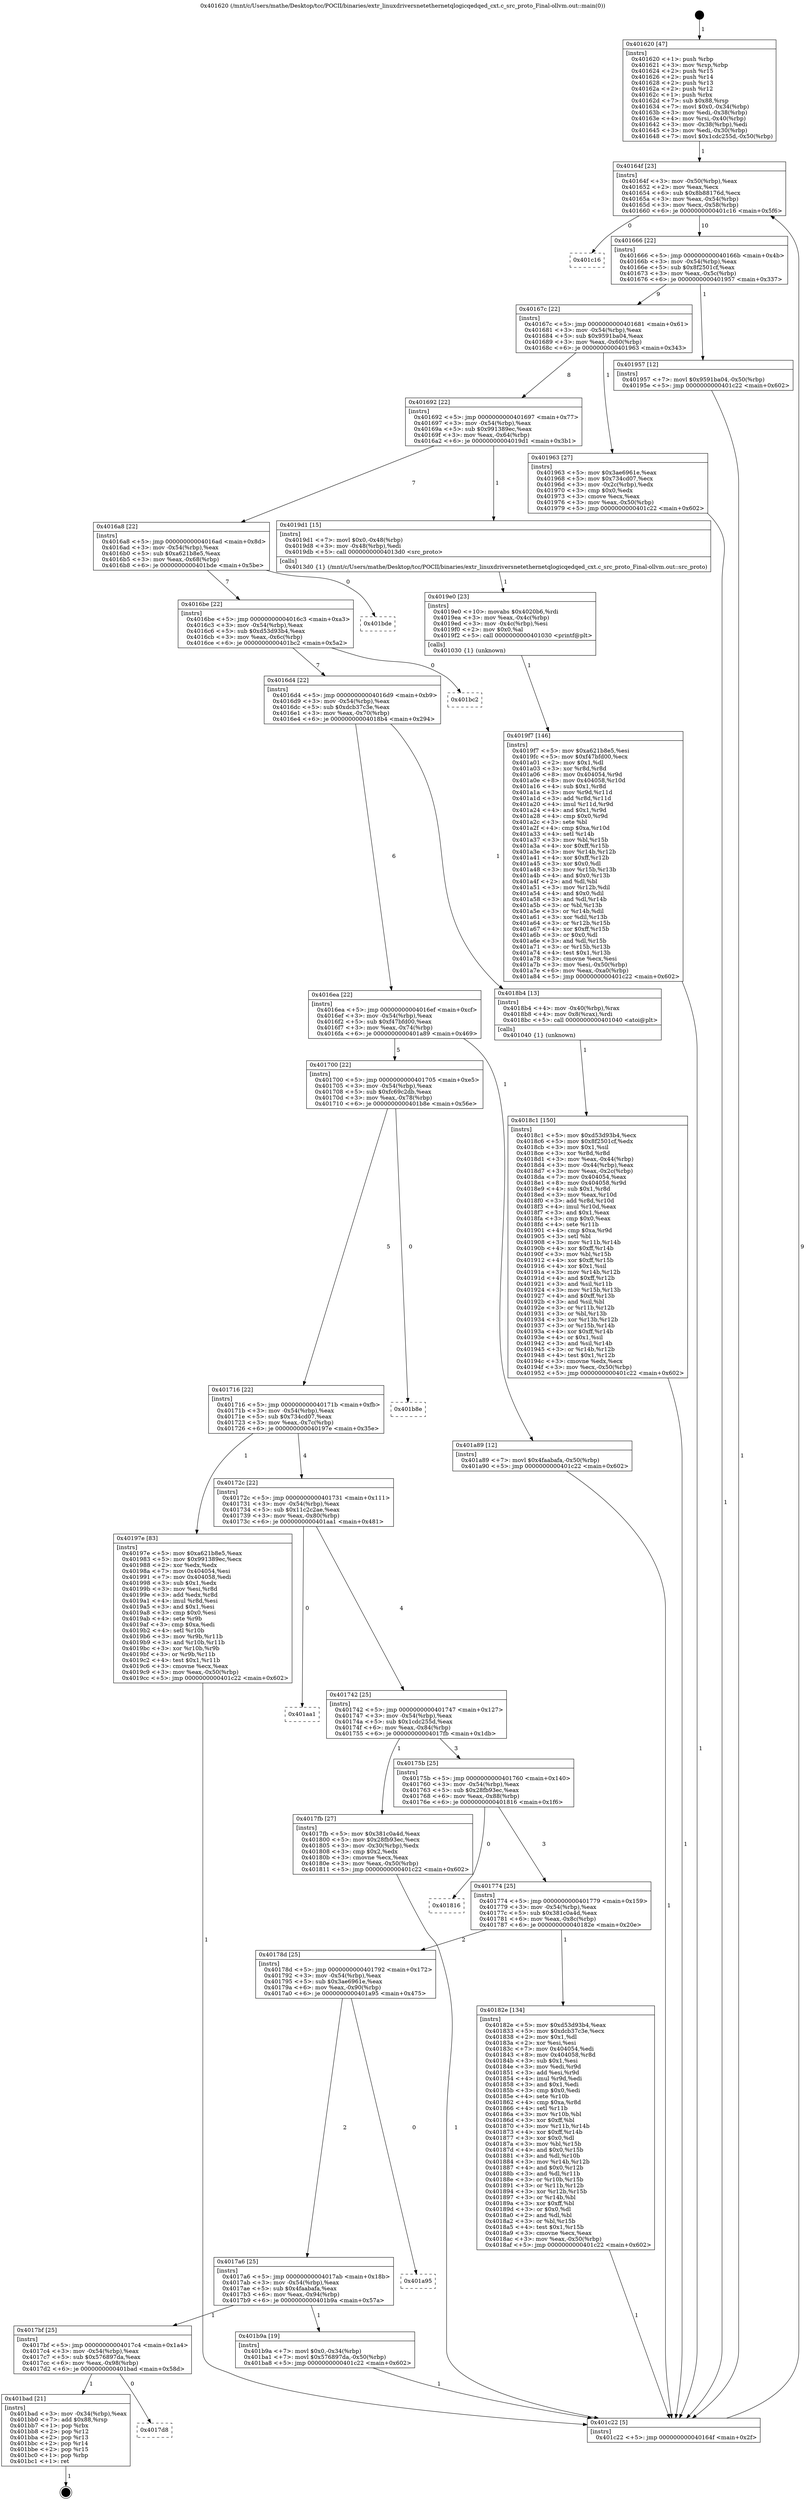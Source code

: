 digraph "0x401620" {
  label = "0x401620 (/mnt/c/Users/mathe/Desktop/tcc/POCII/binaries/extr_linuxdriversnetethernetqlogicqedqed_cxt.c_src_proto_Final-ollvm.out::main(0))"
  labelloc = "t"
  node[shape=record]

  Entry [label="",width=0.3,height=0.3,shape=circle,fillcolor=black,style=filled]
  "0x40164f" [label="{
     0x40164f [23]\l
     | [instrs]\l
     &nbsp;&nbsp;0x40164f \<+3\>: mov -0x50(%rbp),%eax\l
     &nbsp;&nbsp;0x401652 \<+2\>: mov %eax,%ecx\l
     &nbsp;&nbsp;0x401654 \<+6\>: sub $0x8b88176d,%ecx\l
     &nbsp;&nbsp;0x40165a \<+3\>: mov %eax,-0x54(%rbp)\l
     &nbsp;&nbsp;0x40165d \<+3\>: mov %ecx,-0x58(%rbp)\l
     &nbsp;&nbsp;0x401660 \<+6\>: je 0000000000401c16 \<main+0x5f6\>\l
  }"]
  "0x401c16" [label="{
     0x401c16\l
  }", style=dashed]
  "0x401666" [label="{
     0x401666 [22]\l
     | [instrs]\l
     &nbsp;&nbsp;0x401666 \<+5\>: jmp 000000000040166b \<main+0x4b\>\l
     &nbsp;&nbsp;0x40166b \<+3\>: mov -0x54(%rbp),%eax\l
     &nbsp;&nbsp;0x40166e \<+5\>: sub $0x8f2501cf,%eax\l
     &nbsp;&nbsp;0x401673 \<+3\>: mov %eax,-0x5c(%rbp)\l
     &nbsp;&nbsp;0x401676 \<+6\>: je 0000000000401957 \<main+0x337\>\l
  }"]
  Exit [label="",width=0.3,height=0.3,shape=circle,fillcolor=black,style=filled,peripheries=2]
  "0x401957" [label="{
     0x401957 [12]\l
     | [instrs]\l
     &nbsp;&nbsp;0x401957 \<+7\>: movl $0x9591ba04,-0x50(%rbp)\l
     &nbsp;&nbsp;0x40195e \<+5\>: jmp 0000000000401c22 \<main+0x602\>\l
  }"]
  "0x40167c" [label="{
     0x40167c [22]\l
     | [instrs]\l
     &nbsp;&nbsp;0x40167c \<+5\>: jmp 0000000000401681 \<main+0x61\>\l
     &nbsp;&nbsp;0x401681 \<+3\>: mov -0x54(%rbp),%eax\l
     &nbsp;&nbsp;0x401684 \<+5\>: sub $0x9591ba04,%eax\l
     &nbsp;&nbsp;0x401689 \<+3\>: mov %eax,-0x60(%rbp)\l
     &nbsp;&nbsp;0x40168c \<+6\>: je 0000000000401963 \<main+0x343\>\l
  }"]
  "0x4017d8" [label="{
     0x4017d8\l
  }", style=dashed]
  "0x401963" [label="{
     0x401963 [27]\l
     | [instrs]\l
     &nbsp;&nbsp;0x401963 \<+5\>: mov $0x3ae6961e,%eax\l
     &nbsp;&nbsp;0x401968 \<+5\>: mov $0x734cd07,%ecx\l
     &nbsp;&nbsp;0x40196d \<+3\>: mov -0x2c(%rbp),%edx\l
     &nbsp;&nbsp;0x401970 \<+3\>: cmp $0x0,%edx\l
     &nbsp;&nbsp;0x401973 \<+3\>: cmove %ecx,%eax\l
     &nbsp;&nbsp;0x401976 \<+3\>: mov %eax,-0x50(%rbp)\l
     &nbsp;&nbsp;0x401979 \<+5\>: jmp 0000000000401c22 \<main+0x602\>\l
  }"]
  "0x401692" [label="{
     0x401692 [22]\l
     | [instrs]\l
     &nbsp;&nbsp;0x401692 \<+5\>: jmp 0000000000401697 \<main+0x77\>\l
     &nbsp;&nbsp;0x401697 \<+3\>: mov -0x54(%rbp),%eax\l
     &nbsp;&nbsp;0x40169a \<+5\>: sub $0x991389ec,%eax\l
     &nbsp;&nbsp;0x40169f \<+3\>: mov %eax,-0x64(%rbp)\l
     &nbsp;&nbsp;0x4016a2 \<+6\>: je 00000000004019d1 \<main+0x3b1\>\l
  }"]
  "0x401bad" [label="{
     0x401bad [21]\l
     | [instrs]\l
     &nbsp;&nbsp;0x401bad \<+3\>: mov -0x34(%rbp),%eax\l
     &nbsp;&nbsp;0x401bb0 \<+7\>: add $0x88,%rsp\l
     &nbsp;&nbsp;0x401bb7 \<+1\>: pop %rbx\l
     &nbsp;&nbsp;0x401bb8 \<+2\>: pop %r12\l
     &nbsp;&nbsp;0x401bba \<+2\>: pop %r13\l
     &nbsp;&nbsp;0x401bbc \<+2\>: pop %r14\l
     &nbsp;&nbsp;0x401bbe \<+2\>: pop %r15\l
     &nbsp;&nbsp;0x401bc0 \<+1\>: pop %rbp\l
     &nbsp;&nbsp;0x401bc1 \<+1\>: ret\l
  }"]
  "0x4019d1" [label="{
     0x4019d1 [15]\l
     | [instrs]\l
     &nbsp;&nbsp;0x4019d1 \<+7\>: movl $0x0,-0x48(%rbp)\l
     &nbsp;&nbsp;0x4019d8 \<+3\>: mov -0x48(%rbp),%edi\l
     &nbsp;&nbsp;0x4019db \<+5\>: call 00000000004013d0 \<src_proto\>\l
     | [calls]\l
     &nbsp;&nbsp;0x4013d0 \{1\} (/mnt/c/Users/mathe/Desktop/tcc/POCII/binaries/extr_linuxdriversnetethernetqlogicqedqed_cxt.c_src_proto_Final-ollvm.out::src_proto)\l
  }"]
  "0x4016a8" [label="{
     0x4016a8 [22]\l
     | [instrs]\l
     &nbsp;&nbsp;0x4016a8 \<+5\>: jmp 00000000004016ad \<main+0x8d\>\l
     &nbsp;&nbsp;0x4016ad \<+3\>: mov -0x54(%rbp),%eax\l
     &nbsp;&nbsp;0x4016b0 \<+5\>: sub $0xa621b8e5,%eax\l
     &nbsp;&nbsp;0x4016b5 \<+3\>: mov %eax,-0x68(%rbp)\l
     &nbsp;&nbsp;0x4016b8 \<+6\>: je 0000000000401bde \<main+0x5be\>\l
  }"]
  "0x4017bf" [label="{
     0x4017bf [25]\l
     | [instrs]\l
     &nbsp;&nbsp;0x4017bf \<+5\>: jmp 00000000004017c4 \<main+0x1a4\>\l
     &nbsp;&nbsp;0x4017c4 \<+3\>: mov -0x54(%rbp),%eax\l
     &nbsp;&nbsp;0x4017c7 \<+5\>: sub $0x576897da,%eax\l
     &nbsp;&nbsp;0x4017cc \<+6\>: mov %eax,-0x98(%rbp)\l
     &nbsp;&nbsp;0x4017d2 \<+6\>: je 0000000000401bad \<main+0x58d\>\l
  }"]
  "0x401bde" [label="{
     0x401bde\l
  }", style=dashed]
  "0x4016be" [label="{
     0x4016be [22]\l
     | [instrs]\l
     &nbsp;&nbsp;0x4016be \<+5\>: jmp 00000000004016c3 \<main+0xa3\>\l
     &nbsp;&nbsp;0x4016c3 \<+3\>: mov -0x54(%rbp),%eax\l
     &nbsp;&nbsp;0x4016c6 \<+5\>: sub $0xd53d93b4,%eax\l
     &nbsp;&nbsp;0x4016cb \<+3\>: mov %eax,-0x6c(%rbp)\l
     &nbsp;&nbsp;0x4016ce \<+6\>: je 0000000000401bc2 \<main+0x5a2\>\l
  }"]
  "0x401b9a" [label="{
     0x401b9a [19]\l
     | [instrs]\l
     &nbsp;&nbsp;0x401b9a \<+7\>: movl $0x0,-0x34(%rbp)\l
     &nbsp;&nbsp;0x401ba1 \<+7\>: movl $0x576897da,-0x50(%rbp)\l
     &nbsp;&nbsp;0x401ba8 \<+5\>: jmp 0000000000401c22 \<main+0x602\>\l
  }"]
  "0x401bc2" [label="{
     0x401bc2\l
  }", style=dashed]
  "0x4016d4" [label="{
     0x4016d4 [22]\l
     | [instrs]\l
     &nbsp;&nbsp;0x4016d4 \<+5\>: jmp 00000000004016d9 \<main+0xb9\>\l
     &nbsp;&nbsp;0x4016d9 \<+3\>: mov -0x54(%rbp),%eax\l
     &nbsp;&nbsp;0x4016dc \<+5\>: sub $0xdcb37c3e,%eax\l
     &nbsp;&nbsp;0x4016e1 \<+3\>: mov %eax,-0x70(%rbp)\l
     &nbsp;&nbsp;0x4016e4 \<+6\>: je 00000000004018b4 \<main+0x294\>\l
  }"]
  "0x4017a6" [label="{
     0x4017a6 [25]\l
     | [instrs]\l
     &nbsp;&nbsp;0x4017a6 \<+5\>: jmp 00000000004017ab \<main+0x18b\>\l
     &nbsp;&nbsp;0x4017ab \<+3\>: mov -0x54(%rbp),%eax\l
     &nbsp;&nbsp;0x4017ae \<+5\>: sub $0x4faabafa,%eax\l
     &nbsp;&nbsp;0x4017b3 \<+6\>: mov %eax,-0x94(%rbp)\l
     &nbsp;&nbsp;0x4017b9 \<+6\>: je 0000000000401b9a \<main+0x57a\>\l
  }"]
  "0x4018b4" [label="{
     0x4018b4 [13]\l
     | [instrs]\l
     &nbsp;&nbsp;0x4018b4 \<+4\>: mov -0x40(%rbp),%rax\l
     &nbsp;&nbsp;0x4018b8 \<+4\>: mov 0x8(%rax),%rdi\l
     &nbsp;&nbsp;0x4018bc \<+5\>: call 0000000000401040 \<atoi@plt\>\l
     | [calls]\l
     &nbsp;&nbsp;0x401040 \{1\} (unknown)\l
  }"]
  "0x4016ea" [label="{
     0x4016ea [22]\l
     | [instrs]\l
     &nbsp;&nbsp;0x4016ea \<+5\>: jmp 00000000004016ef \<main+0xcf\>\l
     &nbsp;&nbsp;0x4016ef \<+3\>: mov -0x54(%rbp),%eax\l
     &nbsp;&nbsp;0x4016f2 \<+5\>: sub $0xf47bfd00,%eax\l
     &nbsp;&nbsp;0x4016f7 \<+3\>: mov %eax,-0x74(%rbp)\l
     &nbsp;&nbsp;0x4016fa \<+6\>: je 0000000000401a89 \<main+0x469\>\l
  }"]
  "0x401a95" [label="{
     0x401a95\l
  }", style=dashed]
  "0x401a89" [label="{
     0x401a89 [12]\l
     | [instrs]\l
     &nbsp;&nbsp;0x401a89 \<+7\>: movl $0x4faabafa,-0x50(%rbp)\l
     &nbsp;&nbsp;0x401a90 \<+5\>: jmp 0000000000401c22 \<main+0x602\>\l
  }"]
  "0x401700" [label="{
     0x401700 [22]\l
     | [instrs]\l
     &nbsp;&nbsp;0x401700 \<+5\>: jmp 0000000000401705 \<main+0xe5\>\l
     &nbsp;&nbsp;0x401705 \<+3\>: mov -0x54(%rbp),%eax\l
     &nbsp;&nbsp;0x401708 \<+5\>: sub $0xfc69c2db,%eax\l
     &nbsp;&nbsp;0x40170d \<+3\>: mov %eax,-0x78(%rbp)\l
     &nbsp;&nbsp;0x401710 \<+6\>: je 0000000000401b8e \<main+0x56e\>\l
  }"]
  "0x4019f7" [label="{
     0x4019f7 [146]\l
     | [instrs]\l
     &nbsp;&nbsp;0x4019f7 \<+5\>: mov $0xa621b8e5,%esi\l
     &nbsp;&nbsp;0x4019fc \<+5\>: mov $0xf47bfd00,%ecx\l
     &nbsp;&nbsp;0x401a01 \<+2\>: mov $0x1,%dl\l
     &nbsp;&nbsp;0x401a03 \<+3\>: xor %r8d,%r8d\l
     &nbsp;&nbsp;0x401a06 \<+8\>: mov 0x404054,%r9d\l
     &nbsp;&nbsp;0x401a0e \<+8\>: mov 0x404058,%r10d\l
     &nbsp;&nbsp;0x401a16 \<+4\>: sub $0x1,%r8d\l
     &nbsp;&nbsp;0x401a1a \<+3\>: mov %r9d,%r11d\l
     &nbsp;&nbsp;0x401a1d \<+3\>: add %r8d,%r11d\l
     &nbsp;&nbsp;0x401a20 \<+4\>: imul %r11d,%r9d\l
     &nbsp;&nbsp;0x401a24 \<+4\>: and $0x1,%r9d\l
     &nbsp;&nbsp;0x401a28 \<+4\>: cmp $0x0,%r9d\l
     &nbsp;&nbsp;0x401a2c \<+3\>: sete %bl\l
     &nbsp;&nbsp;0x401a2f \<+4\>: cmp $0xa,%r10d\l
     &nbsp;&nbsp;0x401a33 \<+4\>: setl %r14b\l
     &nbsp;&nbsp;0x401a37 \<+3\>: mov %bl,%r15b\l
     &nbsp;&nbsp;0x401a3a \<+4\>: xor $0xff,%r15b\l
     &nbsp;&nbsp;0x401a3e \<+3\>: mov %r14b,%r12b\l
     &nbsp;&nbsp;0x401a41 \<+4\>: xor $0xff,%r12b\l
     &nbsp;&nbsp;0x401a45 \<+3\>: xor $0x0,%dl\l
     &nbsp;&nbsp;0x401a48 \<+3\>: mov %r15b,%r13b\l
     &nbsp;&nbsp;0x401a4b \<+4\>: and $0x0,%r13b\l
     &nbsp;&nbsp;0x401a4f \<+2\>: and %dl,%bl\l
     &nbsp;&nbsp;0x401a51 \<+3\>: mov %r12b,%dil\l
     &nbsp;&nbsp;0x401a54 \<+4\>: and $0x0,%dil\l
     &nbsp;&nbsp;0x401a58 \<+3\>: and %dl,%r14b\l
     &nbsp;&nbsp;0x401a5b \<+3\>: or %bl,%r13b\l
     &nbsp;&nbsp;0x401a5e \<+3\>: or %r14b,%dil\l
     &nbsp;&nbsp;0x401a61 \<+3\>: xor %dil,%r13b\l
     &nbsp;&nbsp;0x401a64 \<+3\>: or %r12b,%r15b\l
     &nbsp;&nbsp;0x401a67 \<+4\>: xor $0xff,%r15b\l
     &nbsp;&nbsp;0x401a6b \<+3\>: or $0x0,%dl\l
     &nbsp;&nbsp;0x401a6e \<+3\>: and %dl,%r15b\l
     &nbsp;&nbsp;0x401a71 \<+3\>: or %r15b,%r13b\l
     &nbsp;&nbsp;0x401a74 \<+4\>: test $0x1,%r13b\l
     &nbsp;&nbsp;0x401a78 \<+3\>: cmovne %ecx,%esi\l
     &nbsp;&nbsp;0x401a7b \<+3\>: mov %esi,-0x50(%rbp)\l
     &nbsp;&nbsp;0x401a7e \<+6\>: mov %eax,-0xa0(%rbp)\l
     &nbsp;&nbsp;0x401a84 \<+5\>: jmp 0000000000401c22 \<main+0x602\>\l
  }"]
  "0x401b8e" [label="{
     0x401b8e\l
  }", style=dashed]
  "0x401716" [label="{
     0x401716 [22]\l
     | [instrs]\l
     &nbsp;&nbsp;0x401716 \<+5\>: jmp 000000000040171b \<main+0xfb\>\l
     &nbsp;&nbsp;0x40171b \<+3\>: mov -0x54(%rbp),%eax\l
     &nbsp;&nbsp;0x40171e \<+5\>: sub $0x734cd07,%eax\l
     &nbsp;&nbsp;0x401723 \<+3\>: mov %eax,-0x7c(%rbp)\l
     &nbsp;&nbsp;0x401726 \<+6\>: je 000000000040197e \<main+0x35e\>\l
  }"]
  "0x4019e0" [label="{
     0x4019e0 [23]\l
     | [instrs]\l
     &nbsp;&nbsp;0x4019e0 \<+10\>: movabs $0x4020b6,%rdi\l
     &nbsp;&nbsp;0x4019ea \<+3\>: mov %eax,-0x4c(%rbp)\l
     &nbsp;&nbsp;0x4019ed \<+3\>: mov -0x4c(%rbp),%esi\l
     &nbsp;&nbsp;0x4019f0 \<+2\>: mov $0x0,%al\l
     &nbsp;&nbsp;0x4019f2 \<+5\>: call 0000000000401030 \<printf@plt\>\l
     | [calls]\l
     &nbsp;&nbsp;0x401030 \{1\} (unknown)\l
  }"]
  "0x40197e" [label="{
     0x40197e [83]\l
     | [instrs]\l
     &nbsp;&nbsp;0x40197e \<+5\>: mov $0xa621b8e5,%eax\l
     &nbsp;&nbsp;0x401983 \<+5\>: mov $0x991389ec,%ecx\l
     &nbsp;&nbsp;0x401988 \<+2\>: xor %edx,%edx\l
     &nbsp;&nbsp;0x40198a \<+7\>: mov 0x404054,%esi\l
     &nbsp;&nbsp;0x401991 \<+7\>: mov 0x404058,%edi\l
     &nbsp;&nbsp;0x401998 \<+3\>: sub $0x1,%edx\l
     &nbsp;&nbsp;0x40199b \<+3\>: mov %esi,%r8d\l
     &nbsp;&nbsp;0x40199e \<+3\>: add %edx,%r8d\l
     &nbsp;&nbsp;0x4019a1 \<+4\>: imul %r8d,%esi\l
     &nbsp;&nbsp;0x4019a5 \<+3\>: and $0x1,%esi\l
     &nbsp;&nbsp;0x4019a8 \<+3\>: cmp $0x0,%esi\l
     &nbsp;&nbsp;0x4019ab \<+4\>: sete %r9b\l
     &nbsp;&nbsp;0x4019af \<+3\>: cmp $0xa,%edi\l
     &nbsp;&nbsp;0x4019b2 \<+4\>: setl %r10b\l
     &nbsp;&nbsp;0x4019b6 \<+3\>: mov %r9b,%r11b\l
     &nbsp;&nbsp;0x4019b9 \<+3\>: and %r10b,%r11b\l
     &nbsp;&nbsp;0x4019bc \<+3\>: xor %r10b,%r9b\l
     &nbsp;&nbsp;0x4019bf \<+3\>: or %r9b,%r11b\l
     &nbsp;&nbsp;0x4019c2 \<+4\>: test $0x1,%r11b\l
     &nbsp;&nbsp;0x4019c6 \<+3\>: cmovne %ecx,%eax\l
     &nbsp;&nbsp;0x4019c9 \<+3\>: mov %eax,-0x50(%rbp)\l
     &nbsp;&nbsp;0x4019cc \<+5\>: jmp 0000000000401c22 \<main+0x602\>\l
  }"]
  "0x40172c" [label="{
     0x40172c [22]\l
     | [instrs]\l
     &nbsp;&nbsp;0x40172c \<+5\>: jmp 0000000000401731 \<main+0x111\>\l
     &nbsp;&nbsp;0x401731 \<+3\>: mov -0x54(%rbp),%eax\l
     &nbsp;&nbsp;0x401734 \<+5\>: sub $0x11c2c2ae,%eax\l
     &nbsp;&nbsp;0x401739 \<+3\>: mov %eax,-0x80(%rbp)\l
     &nbsp;&nbsp;0x40173c \<+6\>: je 0000000000401aa1 \<main+0x481\>\l
  }"]
  "0x4018c1" [label="{
     0x4018c1 [150]\l
     | [instrs]\l
     &nbsp;&nbsp;0x4018c1 \<+5\>: mov $0xd53d93b4,%ecx\l
     &nbsp;&nbsp;0x4018c6 \<+5\>: mov $0x8f2501cf,%edx\l
     &nbsp;&nbsp;0x4018cb \<+3\>: mov $0x1,%sil\l
     &nbsp;&nbsp;0x4018ce \<+3\>: xor %r8d,%r8d\l
     &nbsp;&nbsp;0x4018d1 \<+3\>: mov %eax,-0x44(%rbp)\l
     &nbsp;&nbsp;0x4018d4 \<+3\>: mov -0x44(%rbp),%eax\l
     &nbsp;&nbsp;0x4018d7 \<+3\>: mov %eax,-0x2c(%rbp)\l
     &nbsp;&nbsp;0x4018da \<+7\>: mov 0x404054,%eax\l
     &nbsp;&nbsp;0x4018e1 \<+8\>: mov 0x404058,%r9d\l
     &nbsp;&nbsp;0x4018e9 \<+4\>: sub $0x1,%r8d\l
     &nbsp;&nbsp;0x4018ed \<+3\>: mov %eax,%r10d\l
     &nbsp;&nbsp;0x4018f0 \<+3\>: add %r8d,%r10d\l
     &nbsp;&nbsp;0x4018f3 \<+4\>: imul %r10d,%eax\l
     &nbsp;&nbsp;0x4018f7 \<+3\>: and $0x1,%eax\l
     &nbsp;&nbsp;0x4018fa \<+3\>: cmp $0x0,%eax\l
     &nbsp;&nbsp;0x4018fd \<+4\>: sete %r11b\l
     &nbsp;&nbsp;0x401901 \<+4\>: cmp $0xa,%r9d\l
     &nbsp;&nbsp;0x401905 \<+3\>: setl %bl\l
     &nbsp;&nbsp;0x401908 \<+3\>: mov %r11b,%r14b\l
     &nbsp;&nbsp;0x40190b \<+4\>: xor $0xff,%r14b\l
     &nbsp;&nbsp;0x40190f \<+3\>: mov %bl,%r15b\l
     &nbsp;&nbsp;0x401912 \<+4\>: xor $0xff,%r15b\l
     &nbsp;&nbsp;0x401916 \<+4\>: xor $0x1,%sil\l
     &nbsp;&nbsp;0x40191a \<+3\>: mov %r14b,%r12b\l
     &nbsp;&nbsp;0x40191d \<+4\>: and $0xff,%r12b\l
     &nbsp;&nbsp;0x401921 \<+3\>: and %sil,%r11b\l
     &nbsp;&nbsp;0x401924 \<+3\>: mov %r15b,%r13b\l
     &nbsp;&nbsp;0x401927 \<+4\>: and $0xff,%r13b\l
     &nbsp;&nbsp;0x40192b \<+3\>: and %sil,%bl\l
     &nbsp;&nbsp;0x40192e \<+3\>: or %r11b,%r12b\l
     &nbsp;&nbsp;0x401931 \<+3\>: or %bl,%r13b\l
     &nbsp;&nbsp;0x401934 \<+3\>: xor %r13b,%r12b\l
     &nbsp;&nbsp;0x401937 \<+3\>: or %r15b,%r14b\l
     &nbsp;&nbsp;0x40193a \<+4\>: xor $0xff,%r14b\l
     &nbsp;&nbsp;0x40193e \<+4\>: or $0x1,%sil\l
     &nbsp;&nbsp;0x401942 \<+3\>: and %sil,%r14b\l
     &nbsp;&nbsp;0x401945 \<+3\>: or %r14b,%r12b\l
     &nbsp;&nbsp;0x401948 \<+4\>: test $0x1,%r12b\l
     &nbsp;&nbsp;0x40194c \<+3\>: cmovne %edx,%ecx\l
     &nbsp;&nbsp;0x40194f \<+3\>: mov %ecx,-0x50(%rbp)\l
     &nbsp;&nbsp;0x401952 \<+5\>: jmp 0000000000401c22 \<main+0x602\>\l
  }"]
  "0x401aa1" [label="{
     0x401aa1\l
  }", style=dashed]
  "0x401742" [label="{
     0x401742 [25]\l
     | [instrs]\l
     &nbsp;&nbsp;0x401742 \<+5\>: jmp 0000000000401747 \<main+0x127\>\l
     &nbsp;&nbsp;0x401747 \<+3\>: mov -0x54(%rbp),%eax\l
     &nbsp;&nbsp;0x40174a \<+5\>: sub $0x1cdc255d,%eax\l
     &nbsp;&nbsp;0x40174f \<+6\>: mov %eax,-0x84(%rbp)\l
     &nbsp;&nbsp;0x401755 \<+6\>: je 00000000004017fb \<main+0x1db\>\l
  }"]
  "0x40178d" [label="{
     0x40178d [25]\l
     | [instrs]\l
     &nbsp;&nbsp;0x40178d \<+5\>: jmp 0000000000401792 \<main+0x172\>\l
     &nbsp;&nbsp;0x401792 \<+3\>: mov -0x54(%rbp),%eax\l
     &nbsp;&nbsp;0x401795 \<+5\>: sub $0x3ae6961e,%eax\l
     &nbsp;&nbsp;0x40179a \<+6\>: mov %eax,-0x90(%rbp)\l
     &nbsp;&nbsp;0x4017a0 \<+6\>: je 0000000000401a95 \<main+0x475\>\l
  }"]
  "0x4017fb" [label="{
     0x4017fb [27]\l
     | [instrs]\l
     &nbsp;&nbsp;0x4017fb \<+5\>: mov $0x381c0a4d,%eax\l
     &nbsp;&nbsp;0x401800 \<+5\>: mov $0x28fb93ec,%ecx\l
     &nbsp;&nbsp;0x401805 \<+3\>: mov -0x30(%rbp),%edx\l
     &nbsp;&nbsp;0x401808 \<+3\>: cmp $0x2,%edx\l
     &nbsp;&nbsp;0x40180b \<+3\>: cmovne %ecx,%eax\l
     &nbsp;&nbsp;0x40180e \<+3\>: mov %eax,-0x50(%rbp)\l
     &nbsp;&nbsp;0x401811 \<+5\>: jmp 0000000000401c22 \<main+0x602\>\l
  }"]
  "0x40175b" [label="{
     0x40175b [25]\l
     | [instrs]\l
     &nbsp;&nbsp;0x40175b \<+5\>: jmp 0000000000401760 \<main+0x140\>\l
     &nbsp;&nbsp;0x401760 \<+3\>: mov -0x54(%rbp),%eax\l
     &nbsp;&nbsp;0x401763 \<+5\>: sub $0x28fb93ec,%eax\l
     &nbsp;&nbsp;0x401768 \<+6\>: mov %eax,-0x88(%rbp)\l
     &nbsp;&nbsp;0x40176e \<+6\>: je 0000000000401816 \<main+0x1f6\>\l
  }"]
  "0x401c22" [label="{
     0x401c22 [5]\l
     | [instrs]\l
     &nbsp;&nbsp;0x401c22 \<+5\>: jmp 000000000040164f \<main+0x2f\>\l
  }"]
  "0x401620" [label="{
     0x401620 [47]\l
     | [instrs]\l
     &nbsp;&nbsp;0x401620 \<+1\>: push %rbp\l
     &nbsp;&nbsp;0x401621 \<+3\>: mov %rsp,%rbp\l
     &nbsp;&nbsp;0x401624 \<+2\>: push %r15\l
     &nbsp;&nbsp;0x401626 \<+2\>: push %r14\l
     &nbsp;&nbsp;0x401628 \<+2\>: push %r13\l
     &nbsp;&nbsp;0x40162a \<+2\>: push %r12\l
     &nbsp;&nbsp;0x40162c \<+1\>: push %rbx\l
     &nbsp;&nbsp;0x40162d \<+7\>: sub $0x88,%rsp\l
     &nbsp;&nbsp;0x401634 \<+7\>: movl $0x0,-0x34(%rbp)\l
     &nbsp;&nbsp;0x40163b \<+3\>: mov %edi,-0x38(%rbp)\l
     &nbsp;&nbsp;0x40163e \<+4\>: mov %rsi,-0x40(%rbp)\l
     &nbsp;&nbsp;0x401642 \<+3\>: mov -0x38(%rbp),%edi\l
     &nbsp;&nbsp;0x401645 \<+3\>: mov %edi,-0x30(%rbp)\l
     &nbsp;&nbsp;0x401648 \<+7\>: movl $0x1cdc255d,-0x50(%rbp)\l
  }"]
  "0x40182e" [label="{
     0x40182e [134]\l
     | [instrs]\l
     &nbsp;&nbsp;0x40182e \<+5\>: mov $0xd53d93b4,%eax\l
     &nbsp;&nbsp;0x401833 \<+5\>: mov $0xdcb37c3e,%ecx\l
     &nbsp;&nbsp;0x401838 \<+2\>: mov $0x1,%dl\l
     &nbsp;&nbsp;0x40183a \<+2\>: xor %esi,%esi\l
     &nbsp;&nbsp;0x40183c \<+7\>: mov 0x404054,%edi\l
     &nbsp;&nbsp;0x401843 \<+8\>: mov 0x404058,%r8d\l
     &nbsp;&nbsp;0x40184b \<+3\>: sub $0x1,%esi\l
     &nbsp;&nbsp;0x40184e \<+3\>: mov %edi,%r9d\l
     &nbsp;&nbsp;0x401851 \<+3\>: add %esi,%r9d\l
     &nbsp;&nbsp;0x401854 \<+4\>: imul %r9d,%edi\l
     &nbsp;&nbsp;0x401858 \<+3\>: and $0x1,%edi\l
     &nbsp;&nbsp;0x40185b \<+3\>: cmp $0x0,%edi\l
     &nbsp;&nbsp;0x40185e \<+4\>: sete %r10b\l
     &nbsp;&nbsp;0x401862 \<+4\>: cmp $0xa,%r8d\l
     &nbsp;&nbsp;0x401866 \<+4\>: setl %r11b\l
     &nbsp;&nbsp;0x40186a \<+3\>: mov %r10b,%bl\l
     &nbsp;&nbsp;0x40186d \<+3\>: xor $0xff,%bl\l
     &nbsp;&nbsp;0x401870 \<+3\>: mov %r11b,%r14b\l
     &nbsp;&nbsp;0x401873 \<+4\>: xor $0xff,%r14b\l
     &nbsp;&nbsp;0x401877 \<+3\>: xor $0x0,%dl\l
     &nbsp;&nbsp;0x40187a \<+3\>: mov %bl,%r15b\l
     &nbsp;&nbsp;0x40187d \<+4\>: and $0x0,%r15b\l
     &nbsp;&nbsp;0x401881 \<+3\>: and %dl,%r10b\l
     &nbsp;&nbsp;0x401884 \<+3\>: mov %r14b,%r12b\l
     &nbsp;&nbsp;0x401887 \<+4\>: and $0x0,%r12b\l
     &nbsp;&nbsp;0x40188b \<+3\>: and %dl,%r11b\l
     &nbsp;&nbsp;0x40188e \<+3\>: or %r10b,%r15b\l
     &nbsp;&nbsp;0x401891 \<+3\>: or %r11b,%r12b\l
     &nbsp;&nbsp;0x401894 \<+3\>: xor %r12b,%r15b\l
     &nbsp;&nbsp;0x401897 \<+3\>: or %r14b,%bl\l
     &nbsp;&nbsp;0x40189a \<+3\>: xor $0xff,%bl\l
     &nbsp;&nbsp;0x40189d \<+3\>: or $0x0,%dl\l
     &nbsp;&nbsp;0x4018a0 \<+2\>: and %dl,%bl\l
     &nbsp;&nbsp;0x4018a2 \<+3\>: or %bl,%r15b\l
     &nbsp;&nbsp;0x4018a5 \<+4\>: test $0x1,%r15b\l
     &nbsp;&nbsp;0x4018a9 \<+3\>: cmovne %ecx,%eax\l
     &nbsp;&nbsp;0x4018ac \<+3\>: mov %eax,-0x50(%rbp)\l
     &nbsp;&nbsp;0x4018af \<+5\>: jmp 0000000000401c22 \<main+0x602\>\l
  }"]
  "0x401816" [label="{
     0x401816\l
  }", style=dashed]
  "0x401774" [label="{
     0x401774 [25]\l
     | [instrs]\l
     &nbsp;&nbsp;0x401774 \<+5\>: jmp 0000000000401779 \<main+0x159\>\l
     &nbsp;&nbsp;0x401779 \<+3\>: mov -0x54(%rbp),%eax\l
     &nbsp;&nbsp;0x40177c \<+5\>: sub $0x381c0a4d,%eax\l
     &nbsp;&nbsp;0x401781 \<+6\>: mov %eax,-0x8c(%rbp)\l
     &nbsp;&nbsp;0x401787 \<+6\>: je 000000000040182e \<main+0x20e\>\l
  }"]
  Entry -> "0x401620" [label=" 1"]
  "0x40164f" -> "0x401c16" [label=" 0"]
  "0x40164f" -> "0x401666" [label=" 10"]
  "0x401bad" -> Exit [label=" 1"]
  "0x401666" -> "0x401957" [label=" 1"]
  "0x401666" -> "0x40167c" [label=" 9"]
  "0x4017bf" -> "0x4017d8" [label=" 0"]
  "0x40167c" -> "0x401963" [label=" 1"]
  "0x40167c" -> "0x401692" [label=" 8"]
  "0x4017bf" -> "0x401bad" [label=" 1"]
  "0x401692" -> "0x4019d1" [label=" 1"]
  "0x401692" -> "0x4016a8" [label=" 7"]
  "0x401b9a" -> "0x401c22" [label=" 1"]
  "0x4016a8" -> "0x401bde" [label=" 0"]
  "0x4016a8" -> "0x4016be" [label=" 7"]
  "0x4017a6" -> "0x4017bf" [label=" 1"]
  "0x4016be" -> "0x401bc2" [label=" 0"]
  "0x4016be" -> "0x4016d4" [label=" 7"]
  "0x4017a6" -> "0x401b9a" [label=" 1"]
  "0x4016d4" -> "0x4018b4" [label=" 1"]
  "0x4016d4" -> "0x4016ea" [label=" 6"]
  "0x40178d" -> "0x4017a6" [label=" 2"]
  "0x4016ea" -> "0x401a89" [label=" 1"]
  "0x4016ea" -> "0x401700" [label=" 5"]
  "0x40178d" -> "0x401a95" [label=" 0"]
  "0x401700" -> "0x401b8e" [label=" 0"]
  "0x401700" -> "0x401716" [label=" 5"]
  "0x401a89" -> "0x401c22" [label=" 1"]
  "0x401716" -> "0x40197e" [label=" 1"]
  "0x401716" -> "0x40172c" [label=" 4"]
  "0x4019f7" -> "0x401c22" [label=" 1"]
  "0x40172c" -> "0x401aa1" [label=" 0"]
  "0x40172c" -> "0x401742" [label=" 4"]
  "0x4019e0" -> "0x4019f7" [label=" 1"]
  "0x401742" -> "0x4017fb" [label=" 1"]
  "0x401742" -> "0x40175b" [label=" 3"]
  "0x4017fb" -> "0x401c22" [label=" 1"]
  "0x401620" -> "0x40164f" [label=" 1"]
  "0x401c22" -> "0x40164f" [label=" 9"]
  "0x4019d1" -> "0x4019e0" [label=" 1"]
  "0x40175b" -> "0x401816" [label=" 0"]
  "0x40175b" -> "0x401774" [label=" 3"]
  "0x40197e" -> "0x401c22" [label=" 1"]
  "0x401774" -> "0x40182e" [label=" 1"]
  "0x401774" -> "0x40178d" [label=" 2"]
  "0x40182e" -> "0x401c22" [label=" 1"]
  "0x4018b4" -> "0x4018c1" [label=" 1"]
  "0x4018c1" -> "0x401c22" [label=" 1"]
  "0x401957" -> "0x401c22" [label=" 1"]
  "0x401963" -> "0x401c22" [label=" 1"]
}

